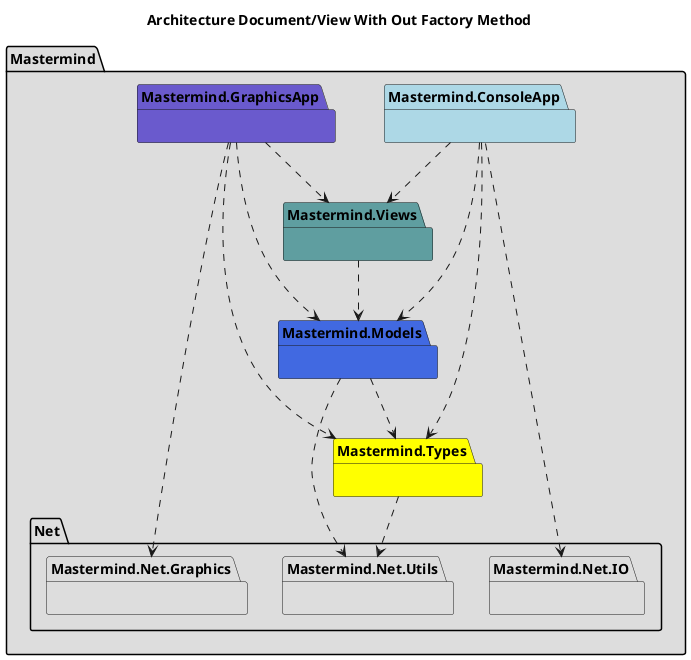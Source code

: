 @startuml ArchitectureDocumentViewBasic
title Architecture Document/View With Out Factory Method

namespace Mastermind #DDDDDD {
    namespace Mastermind.ConsoleApp #LightBlue { }
    namespace Mastermind.GraphicsApp #SlateBlue {}
    namespace Mastermind.Views #CadetBlue {}
    namespace Mastermind.Models #RoyalBlue { }
    namespace Mastermind.Types #Yellow { }
    namespace Net.IO #DDDDDD { }
    namespace Net.Utils #DDDDDD { }
    namespace Net.Graphics #DDDDDD{}


    Mastermind.ConsoleApp .down.> Mastermind.Models
    Mastermind.ConsoleApp .down.> Mastermind.Views
    Mastermind.ConsoleApp .down.> Mastermind.Types
    Mastermind.ConsoleApp ..> Net.IO

    Mastermind.GraphicsApp .down.> Mastermind.Models
    Mastermind.GraphicsApp .down.> Mastermind.Views
    Mastermind.GraphicsApp .down.> Mastermind.Types
    Mastermind.GraphicsApp .down.> Net.Graphics

    Mastermind.Views .down.> Mastermind.Models

    Mastermind.Models .down.> Mastermind.Types
    Mastermind.Models ..> Net.Utils

    Mastermind.Types ..> Net.Utils
 }
@enduml